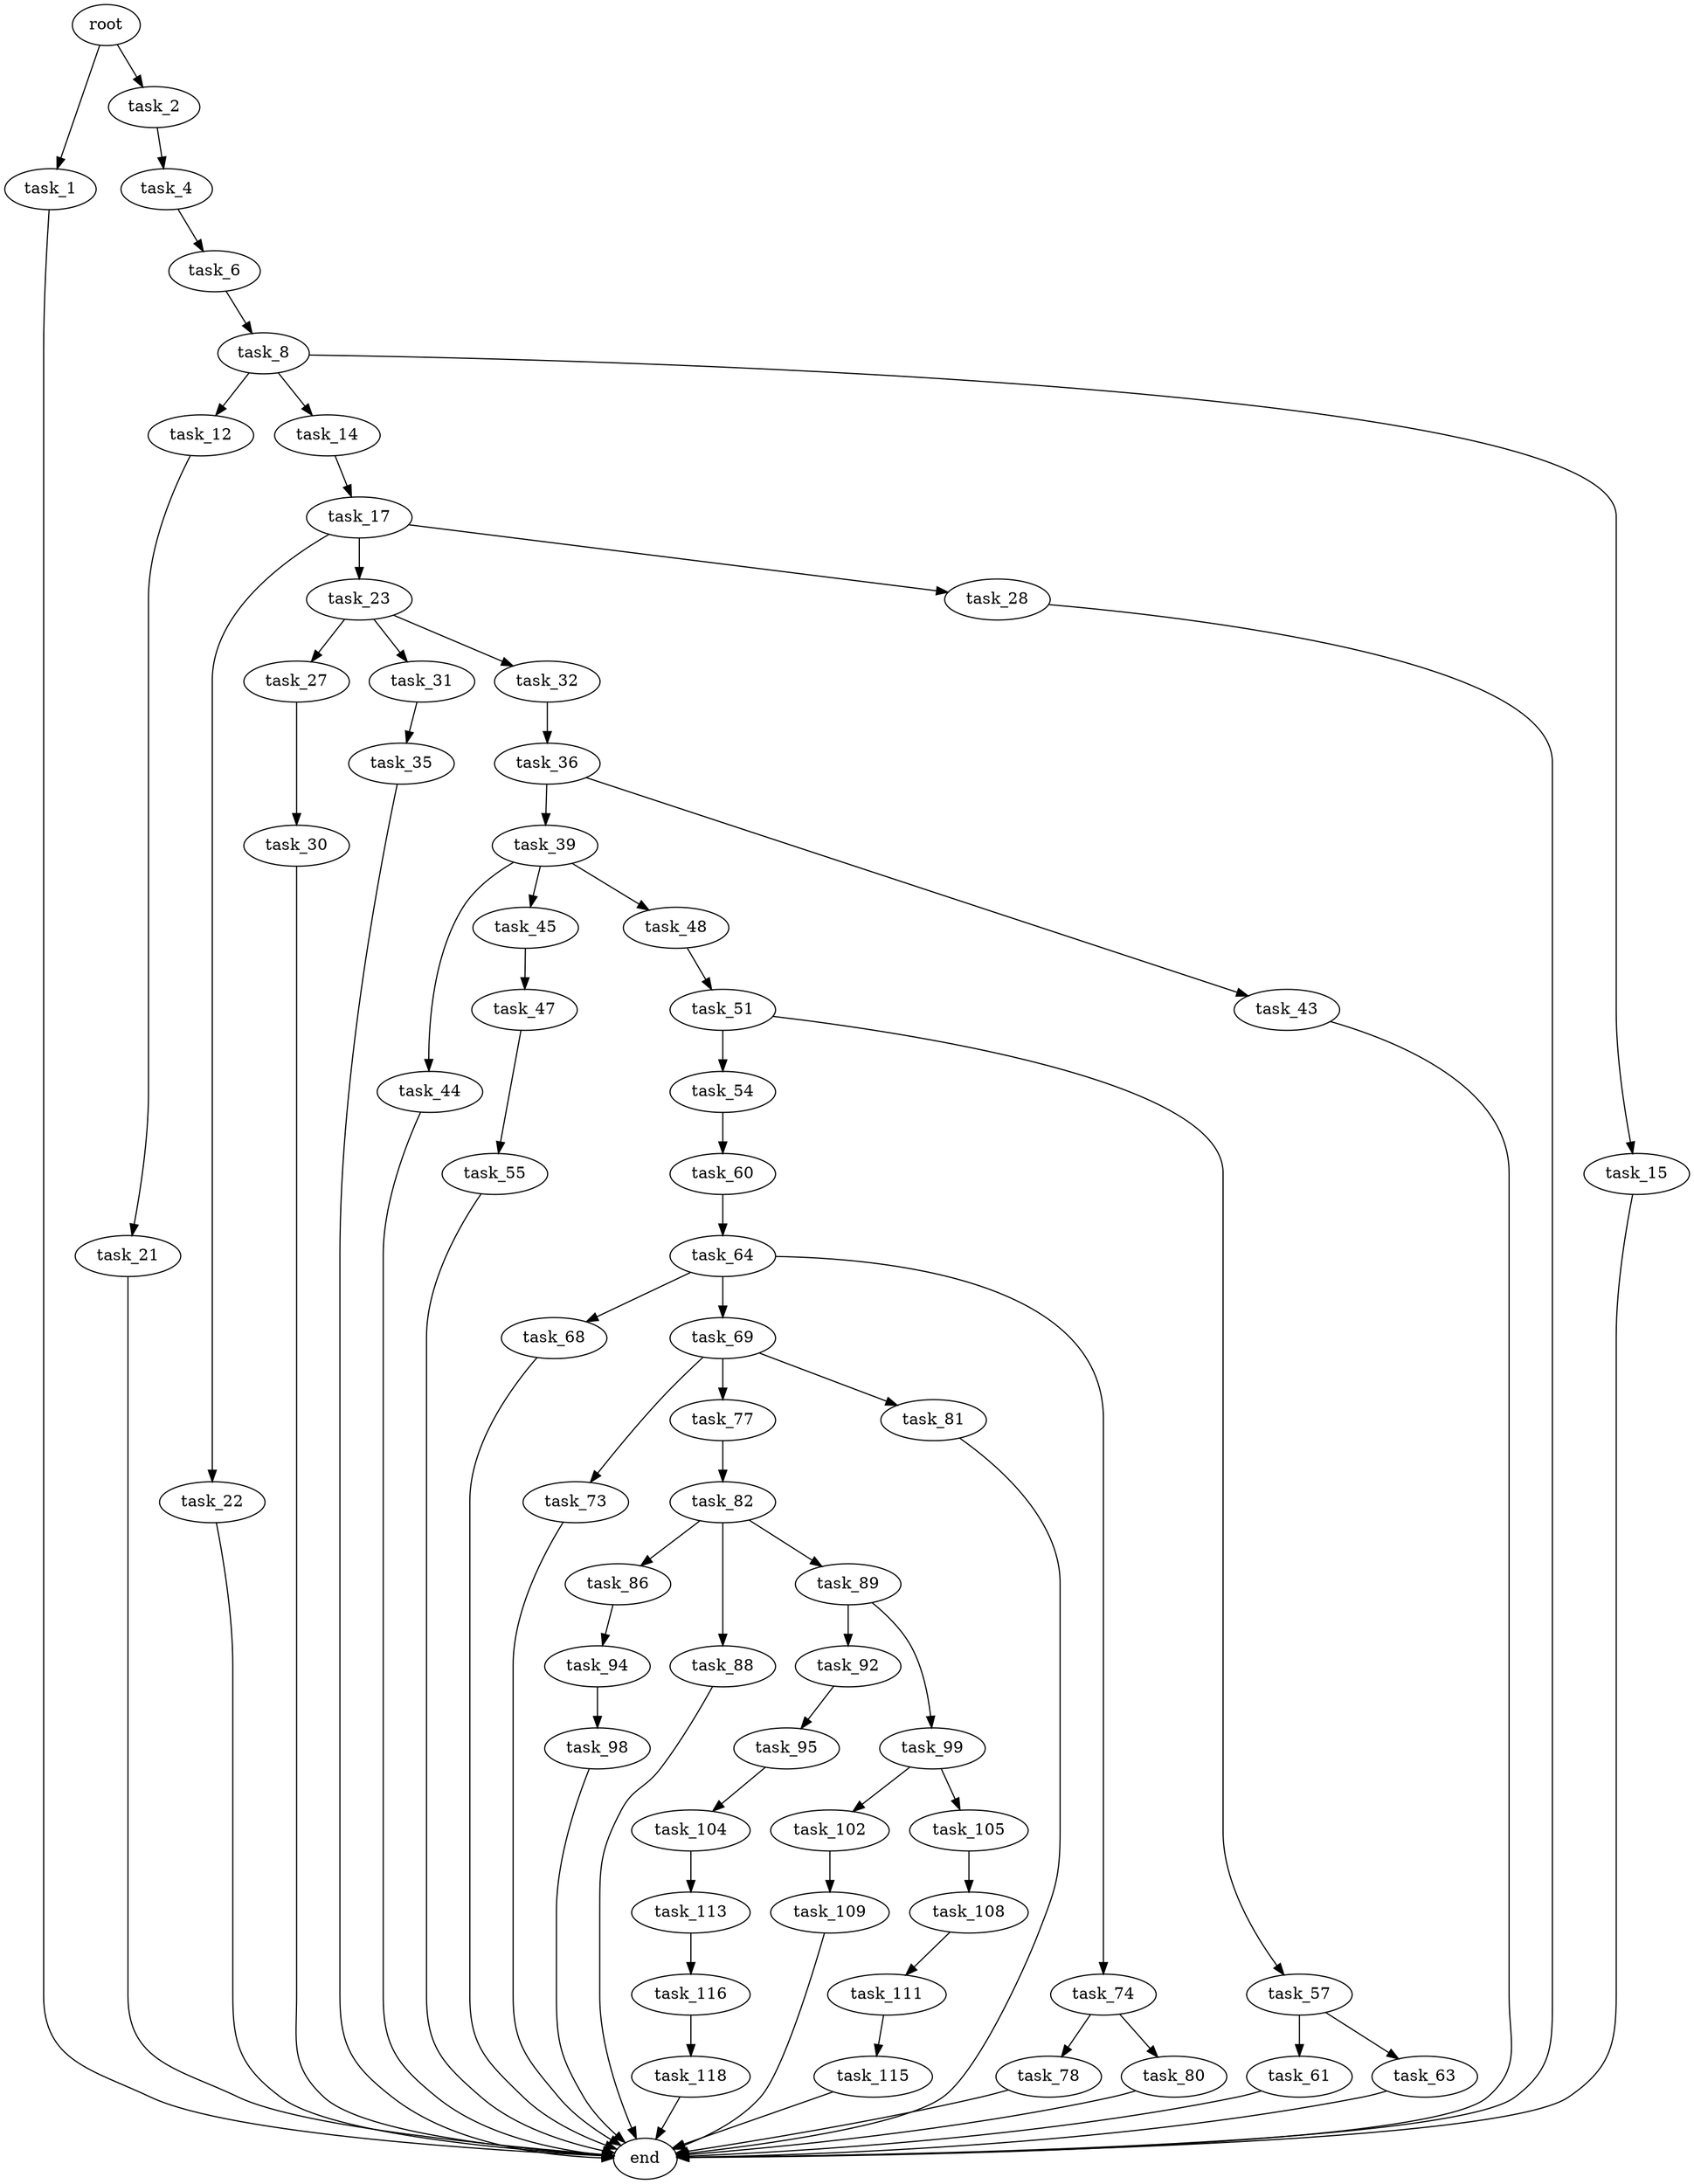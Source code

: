 digraph G {
  root [size="0.000000"];
  task_1 [size="134217728000.000000"];
  task_2 [size="11196962268.000000"];
  task_4 [size="1073741824000.000000"];
  task_6 [size="286310329451.000000"];
  task_8 [size="549755813888.000000"];
  task_12 [size="12577044205.000000"];
  task_14 [size="10645200709.000000"];
  task_15 [size="983100994337.000000"];
  task_17 [size="82312250424.000000"];
  task_21 [size="561515346767.000000"];
  task_22 [size="68719476736.000000"];
  task_23 [size="373449853339.000000"];
  task_27 [size="549755813888.000000"];
  task_28 [size="231928233984.000000"];
  task_30 [size="134217728000.000000"];
  task_31 [size="68719476736.000000"];
  task_32 [size="145352722148.000000"];
  task_35 [size="5771215862.000000"];
  task_36 [size="231928233984.000000"];
  task_39 [size="3294475934.000000"];
  task_43 [size="342385319337.000000"];
  task_44 [size="368293445632.000000"];
  task_45 [size="455261026943.000000"];
  task_47 [size="324807596442.000000"];
  task_48 [size="134217728000.000000"];
  task_51 [size="149406817571.000000"];
  task_54 [size="1073741824000.000000"];
  task_55 [size="313777332734.000000"];
  task_57 [size="9068056522.000000"];
  task_60 [size="29609162789.000000"];
  task_61 [size="231928233984.000000"];
  task_63 [size="132069166454.000000"];
  task_64 [size="82351674188.000000"];
  task_68 [size="28402429836.000000"];
  task_69 [size="8589934592.000000"];
  task_73 [size="68719476736.000000"];
  task_74 [size="231928233984.000000"];
  task_77 [size="231928233984.000000"];
  task_78 [size="1820866680.000000"];
  task_80 [size="8589934592.000000"];
  task_81 [size="24664194940.000000"];
  task_82 [size="10616367751.000000"];
  task_86 [size="8589934592.000000"];
  task_88 [size="191421125669.000000"];
  task_89 [size="959424746.000000"];
  task_92 [size="465508488991.000000"];
  task_94 [size="7098052104.000000"];
  task_95 [size="2728801408.000000"];
  task_98 [size="30013152811.000000"];
  task_99 [size="28991029248.000000"];
  task_102 [size="544143798595.000000"];
  task_104 [size="8589934592.000000"];
  task_105 [size="155130020448.000000"];
  task_108 [size="1073741824000.000000"];
  task_109 [size="231928233984.000000"];
  task_111 [size="732418804369.000000"];
  task_113 [size="52362635363.000000"];
  task_115 [size="364370357337.000000"];
  task_116 [size="3051991030.000000"];
  task_118 [size="12935271752.000000"];
  end [size="0.000000"];

  root -> task_1 [size="1.000000"];
  root -> task_2 [size="1.000000"];
  task_1 -> end [size="1.000000"];
  task_2 -> task_4 [size="679477248.000000"];
  task_4 -> task_6 [size="838860800.000000"];
  task_6 -> task_8 [size="209715200.000000"];
  task_8 -> task_12 [size="536870912.000000"];
  task_8 -> task_14 [size="536870912.000000"];
  task_8 -> task_15 [size="536870912.000000"];
  task_12 -> task_21 [size="411041792.000000"];
  task_14 -> task_17 [size="679477248.000000"];
  task_15 -> end [size="1.000000"];
  task_17 -> task_22 [size="75497472.000000"];
  task_17 -> task_23 [size="75497472.000000"];
  task_17 -> task_28 [size="75497472.000000"];
  task_21 -> end [size="1.000000"];
  task_22 -> end [size="1.000000"];
  task_23 -> task_27 [size="301989888.000000"];
  task_23 -> task_31 [size="301989888.000000"];
  task_23 -> task_32 [size="301989888.000000"];
  task_27 -> task_30 [size="536870912.000000"];
  task_28 -> end [size="1.000000"];
  task_30 -> end [size="1.000000"];
  task_31 -> task_35 [size="134217728.000000"];
  task_32 -> task_36 [size="411041792.000000"];
  task_35 -> end [size="1.000000"];
  task_36 -> task_39 [size="301989888.000000"];
  task_36 -> task_43 [size="301989888.000000"];
  task_39 -> task_44 [size="134217728.000000"];
  task_39 -> task_45 [size="134217728.000000"];
  task_39 -> task_48 [size="134217728.000000"];
  task_43 -> end [size="1.000000"];
  task_44 -> end [size="1.000000"];
  task_45 -> task_47 [size="838860800.000000"];
  task_47 -> task_55 [size="301989888.000000"];
  task_48 -> task_51 [size="209715200.000000"];
  task_51 -> task_54 [size="209715200.000000"];
  task_51 -> task_57 [size="209715200.000000"];
  task_54 -> task_60 [size="838860800.000000"];
  task_55 -> end [size="1.000000"];
  task_57 -> task_61 [size="33554432.000000"];
  task_57 -> task_63 [size="33554432.000000"];
  task_60 -> task_64 [size="679477248.000000"];
  task_61 -> end [size="1.000000"];
  task_63 -> end [size="1.000000"];
  task_64 -> task_68 [size="209715200.000000"];
  task_64 -> task_69 [size="209715200.000000"];
  task_64 -> task_74 [size="209715200.000000"];
  task_68 -> end [size="1.000000"];
  task_69 -> task_73 [size="33554432.000000"];
  task_69 -> task_77 [size="33554432.000000"];
  task_69 -> task_81 [size="33554432.000000"];
  task_73 -> end [size="1.000000"];
  task_74 -> task_78 [size="301989888.000000"];
  task_74 -> task_80 [size="301989888.000000"];
  task_77 -> task_82 [size="301989888.000000"];
  task_78 -> end [size="1.000000"];
  task_80 -> end [size="1.000000"];
  task_81 -> end [size="1.000000"];
  task_82 -> task_86 [size="209715200.000000"];
  task_82 -> task_88 [size="209715200.000000"];
  task_82 -> task_89 [size="209715200.000000"];
  task_86 -> task_94 [size="33554432.000000"];
  task_88 -> end [size="1.000000"];
  task_89 -> task_92 [size="33554432.000000"];
  task_89 -> task_99 [size="33554432.000000"];
  task_92 -> task_95 [size="838860800.000000"];
  task_94 -> task_98 [size="134217728.000000"];
  task_95 -> task_104 [size="75497472.000000"];
  task_98 -> end [size="1.000000"];
  task_99 -> task_102 [size="75497472.000000"];
  task_99 -> task_105 [size="75497472.000000"];
  task_102 -> task_109 [size="536870912.000000"];
  task_104 -> task_113 [size="33554432.000000"];
  task_105 -> task_108 [size="301989888.000000"];
  task_108 -> task_111 [size="838860800.000000"];
  task_109 -> end [size="1.000000"];
  task_111 -> task_115 [size="536870912.000000"];
  task_113 -> task_116 [size="838860800.000000"];
  task_115 -> end [size="1.000000"];
  task_116 -> task_118 [size="209715200.000000"];
  task_118 -> end [size="1.000000"];
}
